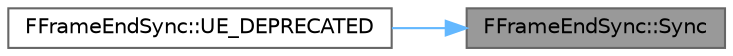 digraph "FFrameEndSync::Sync"
{
 // INTERACTIVE_SVG=YES
 // LATEX_PDF_SIZE
  bgcolor="transparent";
  edge [fontname=Helvetica,fontsize=10,labelfontname=Helvetica,labelfontsize=10];
  node [fontname=Helvetica,fontsize=10,shape=box,height=0.2,width=0.4];
  rankdir="RL";
  Node1 [id="Node000001",label="FFrameEndSync::Sync",height=0.2,width=0.4,color="gray40", fillcolor="grey60", style="filled", fontcolor="black",tooltip=" "];
  Node1 -> Node2 [id="edge1_Node000001_Node000002",dir="back",color="steelblue1",style="solid",tooltip=" "];
  Node2 [id="Node000002",label="FFrameEndSync::UE_DEPRECATED",height=0.2,width=0.4,color="grey40", fillcolor="white", style="filled",URL="$d5/dc3/namespaceFFrameEndSync.html#ae8fbe603aee164fb117bce8e9eb00288",tooltip="Syncs the game thread based on progress throughout the rendering pipeline."];
}
